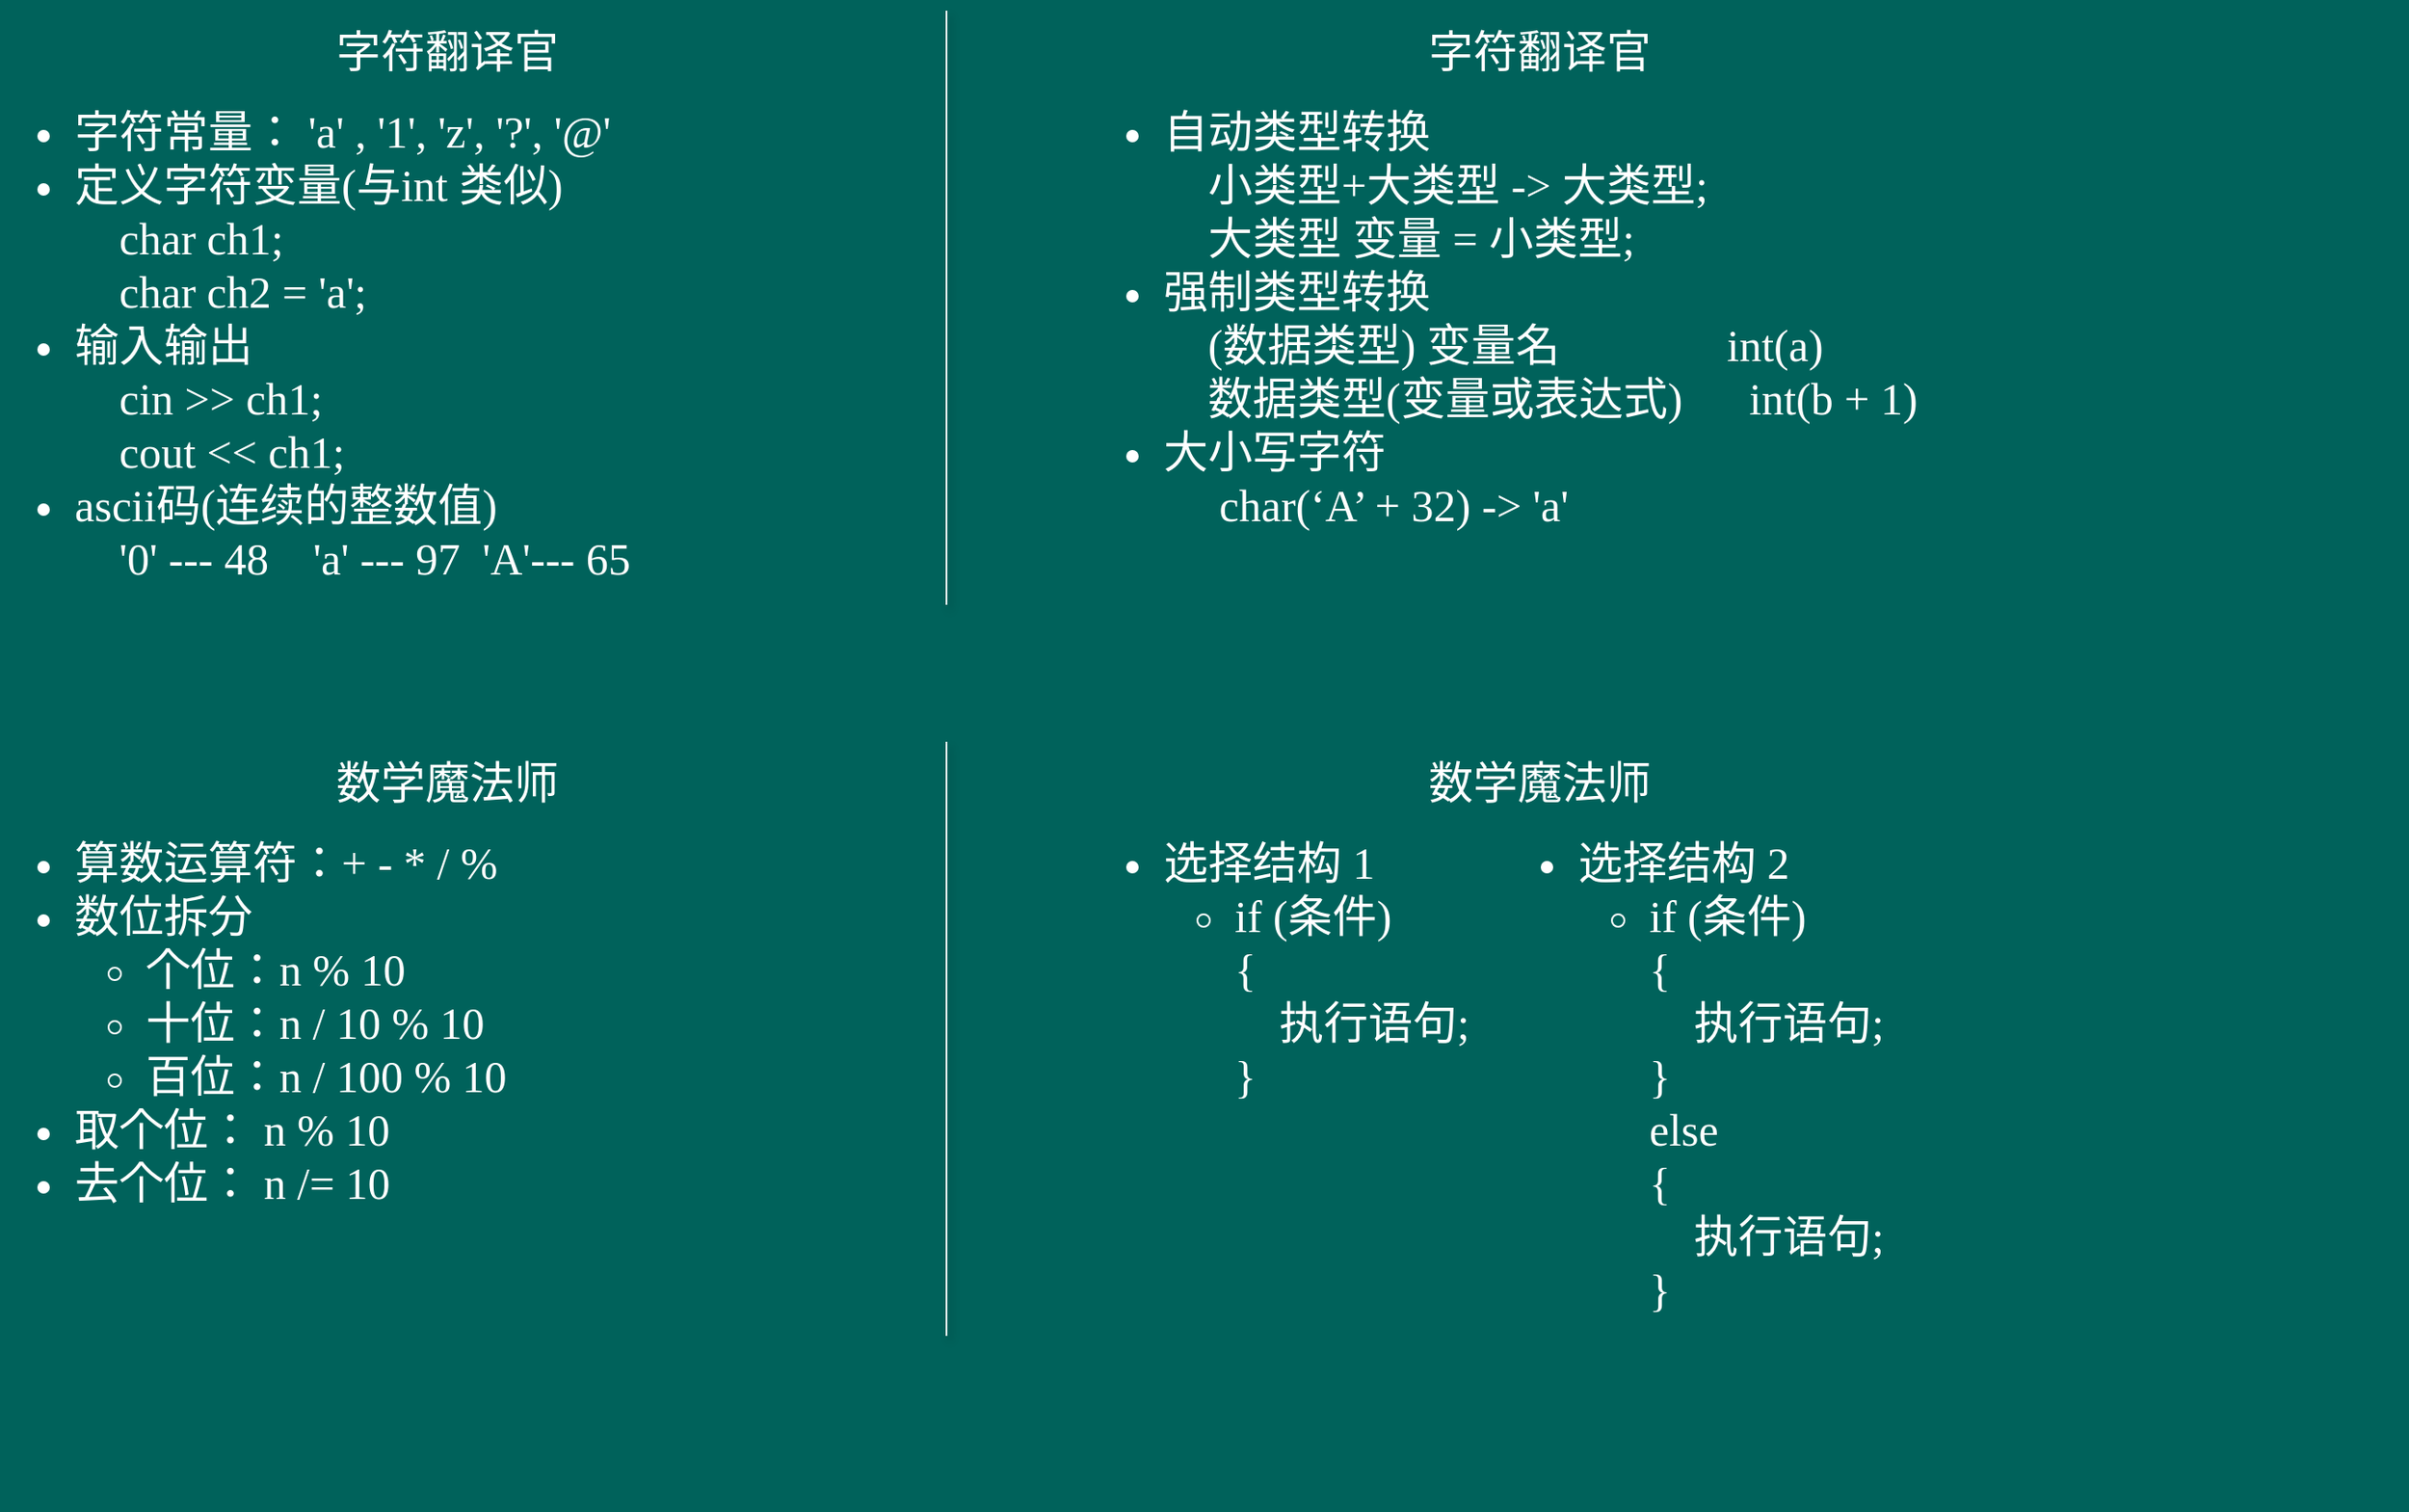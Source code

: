 <mxfile version="26.1.1">
  <diagram name="chalkboard" id="4EAPAUz-4rYxLfu8sx-4">
    <mxGraphModel dx="1886" dy="941" grid="0" gridSize="10" guides="1" tooltips="1" connect="1" arrows="1" fold="1" page="0" pageScale="1" pageWidth="850" pageHeight="1100" background="light-dark(#00625b, #121212)" math="0" shadow="0">
      <root>
        <mxCell id="0" />
        <mxCell id="1" parent="0" />
        <mxCell id="xoHjYG8MRshlQNViAlUF-2" value="字符翻译官" style="text;html=1;align=center;verticalAlign=middle;whiteSpace=wrap;rounded=0;fontColor=#FFFFFF;fontSize=25;fontFamily=Comic Sans MS;" vertex="1" parent="1">
          <mxGeometry x="152.25" y="127" width="266.5" height="57" as="geometry" />
        </mxCell>
        <mxCell id="xoHjYG8MRshlQNViAlUF-6" value="&lt;ul&gt;&lt;li&gt;字符常量：&amp;nbsp;&#39;a&#39; , &#39;1&#39;, &#39;z&#39;, &#39;?&#39;, &#39;@&#39;&lt;/li&gt;&lt;li&gt;定义字符变量(与int 类似)&lt;br&gt;&amp;nbsp; &amp;nbsp; char ch1;&lt;br&gt;&amp;nbsp; &amp;nbsp; char ch2 = &#39;a&#39;;&lt;/li&gt;&lt;li&gt;输入输出&lt;br&gt;&amp;nbsp; &amp;nbsp; cin &amp;gt;&amp;gt; ch1;&lt;br&gt;&amp;nbsp; &amp;nbsp; cout &amp;lt;&amp;lt; ch1;&lt;/li&gt;&lt;li&gt;ascii码(连续的整数值)&lt;br&gt;&amp;nbsp; &amp;nbsp; &#39;0&#39; --- 48&amp;nbsp; &amp;nbsp; &#39;a&#39; --- 97&amp;nbsp; &#39;A&#39;--- 65&lt;/li&gt;&lt;/ul&gt;" style="text;html=1;align=left;verticalAlign=top;rounded=0;fontColor=#FFFFFF;fontSize=25;fontFamily=Comic Sans MS;textShadow=0;whiteSpace=wrap;" vertex="1" parent="1">
          <mxGeometry x="34" y="155" width="503" height="318" as="geometry" />
        </mxCell>
        <mxCell id="xoHjYG8MRshlQNViAlUF-7" value="字符翻译官" style="text;html=1;align=center;verticalAlign=middle;whiteSpace=wrap;rounded=0;fontColor=#FFFFFF;fontSize=25;fontFamily=Comic Sans MS;" vertex="1" parent="1">
          <mxGeometry x="766.25" y="127" width="266.5" height="57" as="geometry" />
        </mxCell>
        <mxCell id="xoHjYG8MRshlQNViAlUF-10" value="&lt;ul&gt;&lt;li&gt;自动类型转换&lt;br&gt;&amp;nbsp; &amp;nbsp; 小类型+大类型 -&amp;gt; 大类型;&lt;br&gt;&amp;nbsp; &amp;nbsp; 大类型 变量 = 小类型;&lt;/li&gt;&lt;li&gt;强制类型转换&lt;br&gt;&amp;nbsp; &amp;nbsp; (数据类型) 变量名&amp;nbsp; &amp;nbsp; &amp;nbsp; &amp;nbsp; &amp;nbsp; &amp;nbsp; &amp;nbsp; &amp;nbsp;int(a)&lt;br&gt;&amp;nbsp; &amp;nbsp; 数据类型(变量或表达式)&amp;nbsp; &amp;nbsp; &amp;nbsp; int(b + 1)&lt;/li&gt;&lt;li&gt;大小写字符&lt;br&gt;&amp;nbsp; &amp;nbsp; &amp;nbsp;char(‘A’ + 32) -&amp;gt; &#39;a&#39;&lt;/li&gt;&lt;/ul&gt;" style="text;html=1;align=left;verticalAlign=top;rounded=0;fontColor=#FFFFFF;fontSize=25;fontFamily=Comic Sans MS;textShadow=0;" vertex="1" parent="1">
          <mxGeometry x="645.5" y="155" width="508" height="357" as="geometry" />
        </mxCell>
        <mxCell id="xoHjYG8MRshlQNViAlUF-11" value="" style="endArrow=none;html=1;rounded=0;shadow=1;flowAnimation=0;jumpStyle=none;strokeColor=#FFFFFF;" edge="1" parent="1">
          <mxGeometry width="50" height="50" relative="1" as="geometry">
            <mxPoint x="566" y="467" as="sourcePoint" />
            <mxPoint x="566" y="133" as="targetPoint" />
          </mxGeometry>
        </mxCell>
        <mxCell id="xoHjYG8MRshlQNViAlUF-12" value="数学魔法师" style="text;html=1;align=center;verticalAlign=middle;whiteSpace=wrap;rounded=0;fontColor=#FFFFFF;fontSize=25;fontFamily=Comic Sans MS;" vertex="1" parent="1">
          <mxGeometry x="152.25" y="538" width="266.5" height="57" as="geometry" />
        </mxCell>
        <mxCell id="xoHjYG8MRshlQNViAlUF-13" value="&lt;ul&gt;&lt;li&gt;算数运算符：+ - * / %&lt;/li&gt;&lt;li&gt;数位拆分&lt;/li&gt;&lt;ul&gt;&lt;li&gt;个位：n % 10&lt;/li&gt;&lt;li&gt;十位：n / 10 % 10&lt;/li&gt;&lt;li&gt;百位：n / 100 % 10&lt;/li&gt;&lt;/ul&gt;&lt;li&gt;取个位： n % 10&lt;/li&gt;&lt;li&gt;去个位： n /= 10&lt;/li&gt;&lt;/ul&gt;" style="text;html=1;align=left;verticalAlign=top;rounded=0;fontColor=#FFFFFF;fontSize=25;fontFamily=Comic Sans MS;textShadow=0;whiteSpace=wrap;" vertex="1" parent="1">
          <mxGeometry x="34" y="566" width="503" height="410" as="geometry" />
        </mxCell>
        <mxCell id="xoHjYG8MRshlQNViAlUF-14" value="数学魔法师" style="text;html=1;align=center;verticalAlign=middle;whiteSpace=wrap;rounded=0;fontColor=#FFFFFF;fontSize=25;fontFamily=Comic Sans MS;" vertex="1" parent="1">
          <mxGeometry x="766.25" y="538" width="266.5" height="57" as="geometry" />
        </mxCell>
        <mxCell id="xoHjYG8MRshlQNViAlUF-15" value="&lt;ul&gt;&lt;li&gt;选择结构 1&lt;br&gt;&lt;/li&gt;&lt;ul&gt;&lt;li&gt;if (条件)&lt;br&gt;{&lt;br&gt;&amp;nbsp; &amp;nbsp; 执行语句;&lt;br&gt;}&lt;/li&gt;&lt;/ul&gt;&lt;/ul&gt;" style="text;html=1;align=left;verticalAlign=top;rounded=0;fontColor=#FFFFFF;fontSize=25;fontFamily=Comic Sans MS;textShadow=0;" vertex="1" parent="1">
          <mxGeometry x="645.5" y="566" width="508" height="357" as="geometry" />
        </mxCell>
        <mxCell id="xoHjYG8MRshlQNViAlUF-16" value="" style="endArrow=none;html=1;rounded=0;shadow=1;flowAnimation=0;jumpStyle=none;strokeColor=#FFFFFF;" edge="1" parent="1">
          <mxGeometry width="50" height="50" relative="1" as="geometry">
            <mxPoint x="566" y="878" as="sourcePoint" />
            <mxPoint x="566" y="544" as="targetPoint" />
          </mxGeometry>
        </mxCell>
        <mxCell id="xoHjYG8MRshlQNViAlUF-17" value="&lt;ul&gt;&lt;li&gt;选择结构 2&lt;/li&gt;&lt;ul&gt;&lt;li&gt;if (条件)&lt;br&gt;{&lt;br&gt;&amp;nbsp; &amp;nbsp; 执行语句;&lt;br&gt;}&lt;br&gt;else &lt;br&gt;{&lt;br&gt;&amp;nbsp; &amp;nbsp; 执行语句;&lt;br&gt;}&lt;/li&gt;&lt;/ul&gt;&lt;/ul&gt;" style="text;html=1;align=left;verticalAlign=top;rounded=0;fontColor=#FFFFFF;fontSize=25;fontFamily=Comic Sans MS;textShadow=0;" vertex="1" parent="1">
          <mxGeometry x="879" y="566" width="508" height="357" as="geometry" />
        </mxCell>
      </root>
    </mxGraphModel>
  </diagram>
</mxfile>
